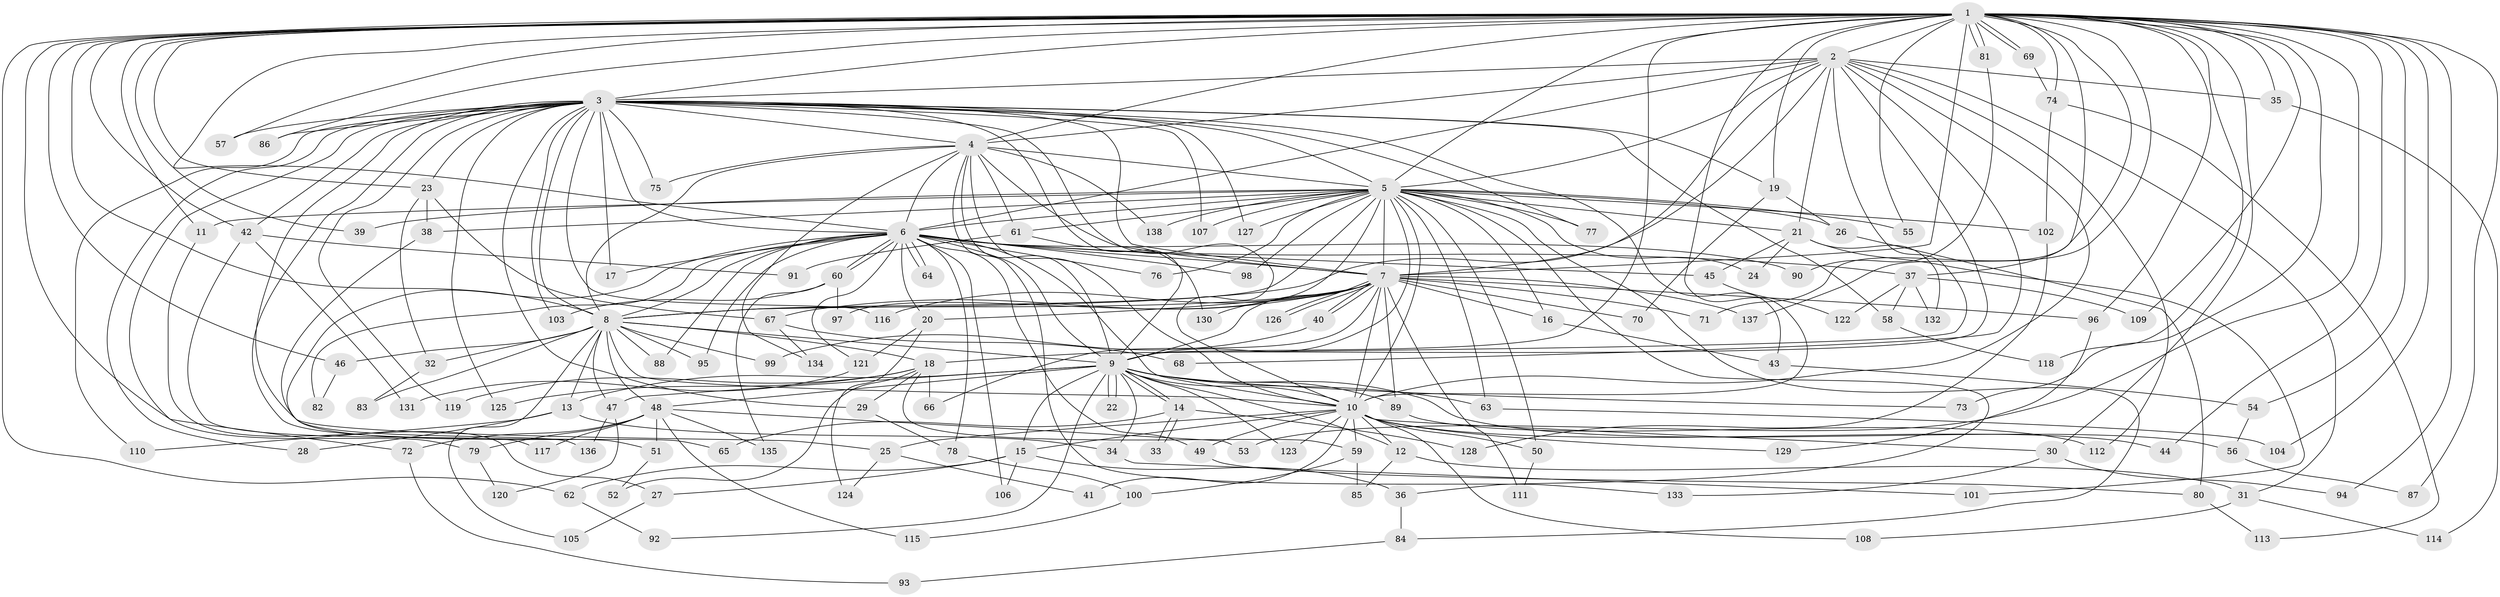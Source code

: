 // coarse degree distribution, {30: 0.012048192771084338, 12: 0.024096385542168676, 11: 0.012048192771084338, 23: 0.024096385542168676, 18: 0.012048192771084338, 35: 0.012048192771084338, 17: 0.012048192771084338, 7: 0.03614457831325301, 4: 0.060240963855421686, 2: 0.4939759036144578, 3: 0.1927710843373494, 6: 0.03614457831325301, 10: 0.012048192771084338, 1: 0.04819277108433735, 8: 0.012048192771084338}
// Generated by graph-tools (version 1.1) at 2025/49/03/04/25 22:49:36]
// undirected, 138 vertices, 301 edges
graph export_dot {
  node [color=gray90,style=filled];
  1;
  2;
  3;
  4;
  5;
  6;
  7;
  8;
  9;
  10;
  11;
  12;
  13;
  14;
  15;
  16;
  17;
  18;
  19;
  20;
  21;
  22;
  23;
  24;
  25;
  26;
  27;
  28;
  29;
  30;
  31;
  32;
  33;
  34;
  35;
  36;
  37;
  38;
  39;
  40;
  41;
  42;
  43;
  44;
  45;
  46;
  47;
  48;
  49;
  50;
  51;
  52;
  53;
  54;
  55;
  56;
  57;
  58;
  59;
  60;
  61;
  62;
  63;
  64;
  65;
  66;
  67;
  68;
  69;
  70;
  71;
  72;
  73;
  74;
  75;
  76;
  77;
  78;
  79;
  80;
  81;
  82;
  83;
  84;
  85;
  86;
  87;
  88;
  89;
  90;
  91;
  92;
  93;
  94;
  95;
  96;
  97;
  98;
  99;
  100;
  101;
  102;
  103;
  104;
  105;
  106;
  107;
  108;
  109;
  110;
  111;
  112;
  113;
  114;
  115;
  116;
  117;
  118;
  119;
  120;
  121;
  122;
  123;
  124;
  125;
  126;
  127;
  128;
  129;
  130;
  131;
  132;
  133;
  134;
  135;
  136;
  137;
  138;
  1 -- 2;
  1 -- 3;
  1 -- 4;
  1 -- 5;
  1 -- 6;
  1 -- 7;
  1 -- 8;
  1 -- 9;
  1 -- 10;
  1 -- 11;
  1 -- 19;
  1 -- 23;
  1 -- 30;
  1 -- 35;
  1 -- 37;
  1 -- 39;
  1 -- 42;
  1 -- 44;
  1 -- 46;
  1 -- 53;
  1 -- 54;
  1 -- 55;
  1 -- 57;
  1 -- 62;
  1 -- 69;
  1 -- 69;
  1 -- 71;
  1 -- 73;
  1 -- 74;
  1 -- 79;
  1 -- 81;
  1 -- 81;
  1 -- 86;
  1 -- 87;
  1 -- 94;
  1 -- 96;
  1 -- 104;
  1 -- 109;
  1 -- 118;
  1 -- 137;
  2 -- 3;
  2 -- 4;
  2 -- 5;
  2 -- 6;
  2 -- 7;
  2 -- 8;
  2 -- 9;
  2 -- 10;
  2 -- 18;
  2 -- 21;
  2 -- 31;
  2 -- 35;
  2 -- 68;
  2 -- 112;
  3 -- 4;
  3 -- 5;
  3 -- 6;
  3 -- 7;
  3 -- 8;
  3 -- 9;
  3 -- 10;
  3 -- 17;
  3 -- 19;
  3 -- 23;
  3 -- 25;
  3 -- 28;
  3 -- 29;
  3 -- 42;
  3 -- 43;
  3 -- 51;
  3 -- 57;
  3 -- 58;
  3 -- 72;
  3 -- 75;
  3 -- 77;
  3 -- 86;
  3 -- 103;
  3 -- 107;
  3 -- 110;
  3 -- 116;
  3 -- 119;
  3 -- 125;
  3 -- 127;
  4 -- 5;
  4 -- 6;
  4 -- 7;
  4 -- 8;
  4 -- 9;
  4 -- 10;
  4 -- 61;
  4 -- 75;
  4 -- 133;
  4 -- 134;
  4 -- 138;
  5 -- 6;
  5 -- 7;
  5 -- 8;
  5 -- 9;
  5 -- 10;
  5 -- 11;
  5 -- 16;
  5 -- 21;
  5 -- 24;
  5 -- 26;
  5 -- 36;
  5 -- 38;
  5 -- 39;
  5 -- 50;
  5 -- 55;
  5 -- 61;
  5 -- 63;
  5 -- 76;
  5 -- 77;
  5 -- 84;
  5 -- 97;
  5 -- 98;
  5 -- 102;
  5 -- 107;
  5 -- 127;
  5 -- 138;
  6 -- 7;
  6 -- 8;
  6 -- 9;
  6 -- 10;
  6 -- 17;
  6 -- 20;
  6 -- 37;
  6 -- 45;
  6 -- 49;
  6 -- 60;
  6 -- 60;
  6 -- 64;
  6 -- 64;
  6 -- 76;
  6 -- 78;
  6 -- 82;
  6 -- 88;
  6 -- 90;
  6 -- 95;
  6 -- 98;
  6 -- 106;
  6 -- 121;
  6 -- 136;
  7 -- 8;
  7 -- 9;
  7 -- 10;
  7 -- 16;
  7 -- 20;
  7 -- 40;
  7 -- 40;
  7 -- 66;
  7 -- 67;
  7 -- 70;
  7 -- 71;
  7 -- 89;
  7 -- 96;
  7 -- 111;
  7 -- 116;
  7 -- 126;
  7 -- 126;
  7 -- 130;
  7 -- 137;
  8 -- 9;
  8 -- 10;
  8 -- 13;
  8 -- 18;
  8 -- 32;
  8 -- 46;
  8 -- 47;
  8 -- 48;
  8 -- 83;
  8 -- 88;
  8 -- 95;
  8 -- 99;
  8 -- 105;
  9 -- 10;
  9 -- 12;
  9 -- 13;
  9 -- 14;
  9 -- 14;
  9 -- 15;
  9 -- 22;
  9 -- 22;
  9 -- 34;
  9 -- 47;
  9 -- 48;
  9 -- 56;
  9 -- 63;
  9 -- 73;
  9 -- 89;
  9 -- 92;
  9 -- 123;
  10 -- 12;
  10 -- 15;
  10 -- 25;
  10 -- 30;
  10 -- 41;
  10 -- 44;
  10 -- 49;
  10 -- 50;
  10 -- 59;
  10 -- 108;
  10 -- 123;
  10 -- 129;
  11 -- 27;
  12 -- 31;
  12 -- 85;
  13 -- 28;
  13 -- 34;
  13 -- 110;
  14 -- 33;
  14 -- 33;
  14 -- 65;
  14 -- 128;
  15 -- 27;
  15 -- 36;
  15 -- 62;
  15 -- 106;
  16 -- 43;
  18 -- 29;
  18 -- 52;
  18 -- 59;
  18 -- 66;
  18 -- 119;
  18 -- 125;
  19 -- 26;
  19 -- 70;
  20 -- 121;
  20 -- 124;
  21 -- 24;
  21 -- 45;
  21 -- 101;
  21 -- 132;
  23 -- 32;
  23 -- 38;
  23 -- 67;
  25 -- 41;
  25 -- 124;
  26 -- 80;
  27 -- 105;
  29 -- 78;
  30 -- 94;
  30 -- 133;
  31 -- 108;
  31 -- 114;
  32 -- 83;
  34 -- 101;
  35 -- 114;
  36 -- 84;
  37 -- 58;
  37 -- 109;
  37 -- 122;
  37 -- 132;
  38 -- 65;
  40 -- 99;
  42 -- 91;
  42 -- 117;
  42 -- 131;
  43 -- 54;
  45 -- 122;
  46 -- 82;
  47 -- 120;
  47 -- 136;
  48 -- 51;
  48 -- 53;
  48 -- 72;
  48 -- 79;
  48 -- 115;
  48 -- 117;
  48 -- 135;
  49 -- 80;
  50 -- 111;
  51 -- 52;
  54 -- 56;
  56 -- 87;
  58 -- 118;
  59 -- 85;
  59 -- 100;
  60 -- 97;
  60 -- 103;
  60 -- 135;
  61 -- 91;
  61 -- 130;
  62 -- 92;
  63 -- 104;
  67 -- 68;
  67 -- 134;
  69 -- 74;
  72 -- 93;
  74 -- 102;
  74 -- 113;
  78 -- 100;
  79 -- 120;
  80 -- 113;
  81 -- 90;
  84 -- 93;
  89 -- 112;
  96 -- 129;
  100 -- 115;
  102 -- 128;
  121 -- 131;
}
